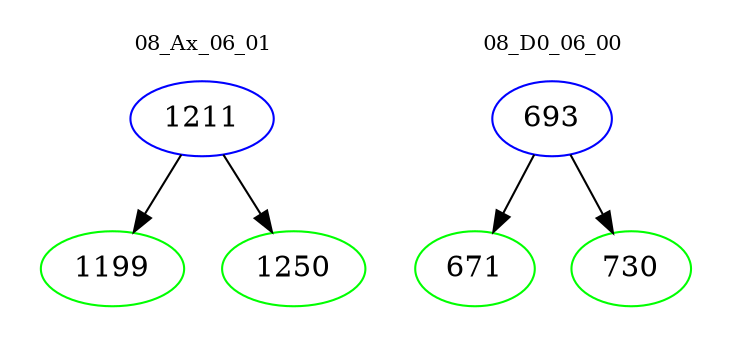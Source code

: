 digraph{
subgraph cluster_0 {
color = white
label = "08_Ax_06_01";
fontsize=10;
T0_1211 [label="1211", color="blue"]
T0_1211 -> T0_1199 [color="black"]
T0_1199 [label="1199", color="green"]
T0_1211 -> T0_1250 [color="black"]
T0_1250 [label="1250", color="green"]
}
subgraph cluster_1 {
color = white
label = "08_D0_06_00";
fontsize=10;
T1_693 [label="693", color="blue"]
T1_693 -> T1_671 [color="black"]
T1_671 [label="671", color="green"]
T1_693 -> T1_730 [color="black"]
T1_730 [label="730", color="green"]
}
}
